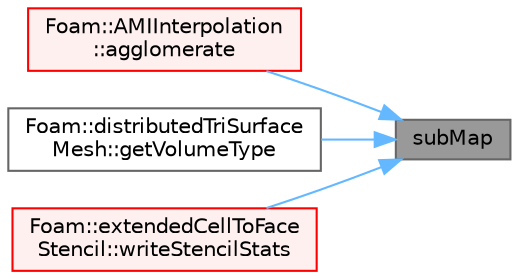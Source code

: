digraph "subMap"
{
 // LATEX_PDF_SIZE
  bgcolor="transparent";
  edge [fontname=Helvetica,fontsize=10,labelfontname=Helvetica,labelfontsize=10];
  node [fontname=Helvetica,fontsize=10,shape=box,height=0.2,width=0.4];
  rankdir="RL";
  Node1 [id="Node000001",label="subMap",height=0.2,width=0.4,color="gray40", fillcolor="grey60", style="filled", fontcolor="black",tooltip=" "];
  Node1 -> Node2 [id="edge1_Node000001_Node000002",dir="back",color="steelblue1",style="solid",tooltip=" "];
  Node2 [id="Node000002",label="Foam::AMIInterpolation\l::agglomerate",height=0.2,width=0.4,color="red", fillcolor="#FFF0F0", style="filled",URL="$classFoam_1_1AMIInterpolation.html#a76a9b542087f2165b073af186f917486",tooltip=" "];
  Node1 -> Node4 [id="edge2_Node000001_Node000004",dir="back",color="steelblue1",style="solid",tooltip=" "];
  Node4 [id="Node000004",label="Foam::distributedTriSurface\lMesh::getVolumeType",height=0.2,width=0.4,color="grey40", fillcolor="white", style="filled",URL="$classFoam_1_1distributedTriSurfaceMesh.html#a1d3ba31549036f01425643d189858d2a",tooltip=" "];
  Node1 -> Node5 [id="edge3_Node000001_Node000005",dir="back",color="steelblue1",style="solid",tooltip=" "];
  Node5 [id="Node000005",label="Foam::extendedCellToFace\lStencil::writeStencilStats",height=0.2,width=0.4,color="red", fillcolor="#FFF0F0", style="filled",URL="$classFoam_1_1extendedCellToFaceStencil.html#a806d1632a9bcbd268b64e4bf3b6e3c7d",tooltip=" "];
}
